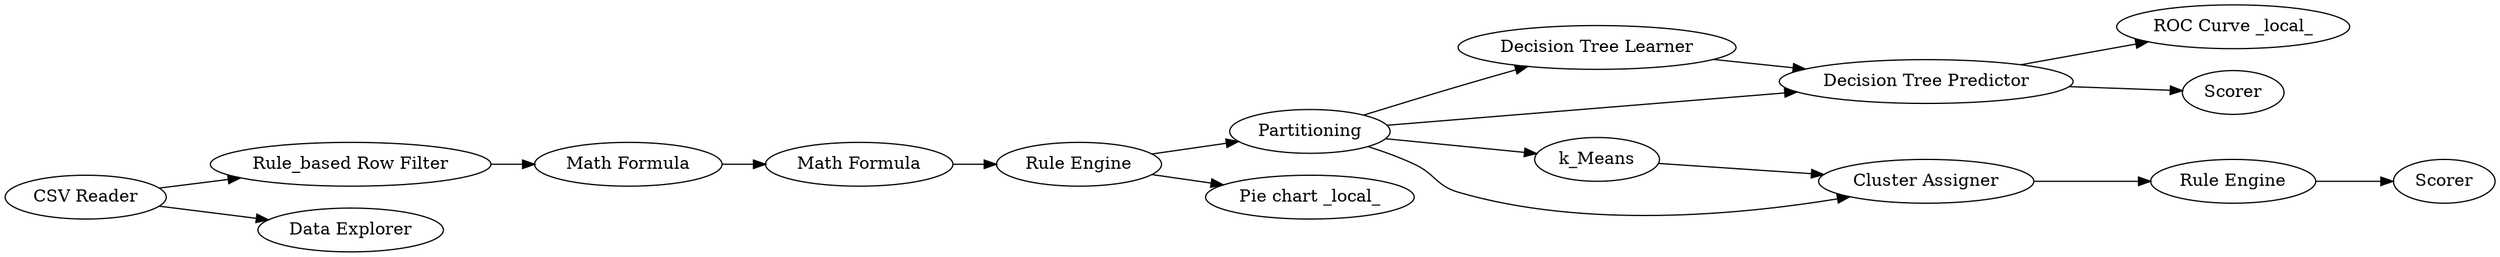 digraph {
	"2307668999311057662_3" [label="Rule_based Row Filter"]
	"2307668999311057662_5" [label="Math Formula"]
	"2307668999311057662_2" [label="Data Explorer"]
	"2307668999311057662_4" [label="Math Formula"]
	"2307668999311057662_6" [label="Rule Engine"]
	"2307668999311057662_1" [label="CSV Reader"]
	"2307668999311057662_11" [label="ROC Curve _local_"]
	"2307668999311057662_14" [label="Rule Engine"]
	"2307668999311057662_8" [label="Decision Tree Learner"]
	"2307668999311057662_7" [label=Partitioning]
	"2307668999311057662_12" [label=k_Means]
	"2307668999311057662_10" [label=Scorer]
	"2307668999311057662_15" [label=Scorer]
	"2307668999311057662_9" [label="Decision Tree Predictor"]
	"2307668999311057662_13" [label="Cluster Assigner"]
	"2307668999311057662_16" [label="Pie chart _local_"]
	"2307668999311057662_1" -> "2307668999311057662_2"
	"2307668999311057662_6" -> "2307668999311057662_7"
	"2307668999311057662_5" -> "2307668999311057662_6"
	"2307668999311057662_9" -> "2307668999311057662_11"
	"2307668999311057662_6" -> "2307668999311057662_16"
	"2307668999311057662_8" -> "2307668999311057662_9"
	"2307668999311057662_7" -> "2307668999311057662_13"
	"2307668999311057662_4" -> "2307668999311057662_5"
	"2307668999311057662_7" -> "2307668999311057662_8"
	"2307668999311057662_1" -> "2307668999311057662_3"
	"2307668999311057662_7" -> "2307668999311057662_12"
	"2307668999311057662_13" -> "2307668999311057662_14"
	"2307668999311057662_14" -> "2307668999311057662_15"
	"2307668999311057662_12" -> "2307668999311057662_13"
	"2307668999311057662_9" -> "2307668999311057662_10"
	"2307668999311057662_3" -> "2307668999311057662_4"
	"2307668999311057662_7" -> "2307668999311057662_9"
	rankdir=LR
}
